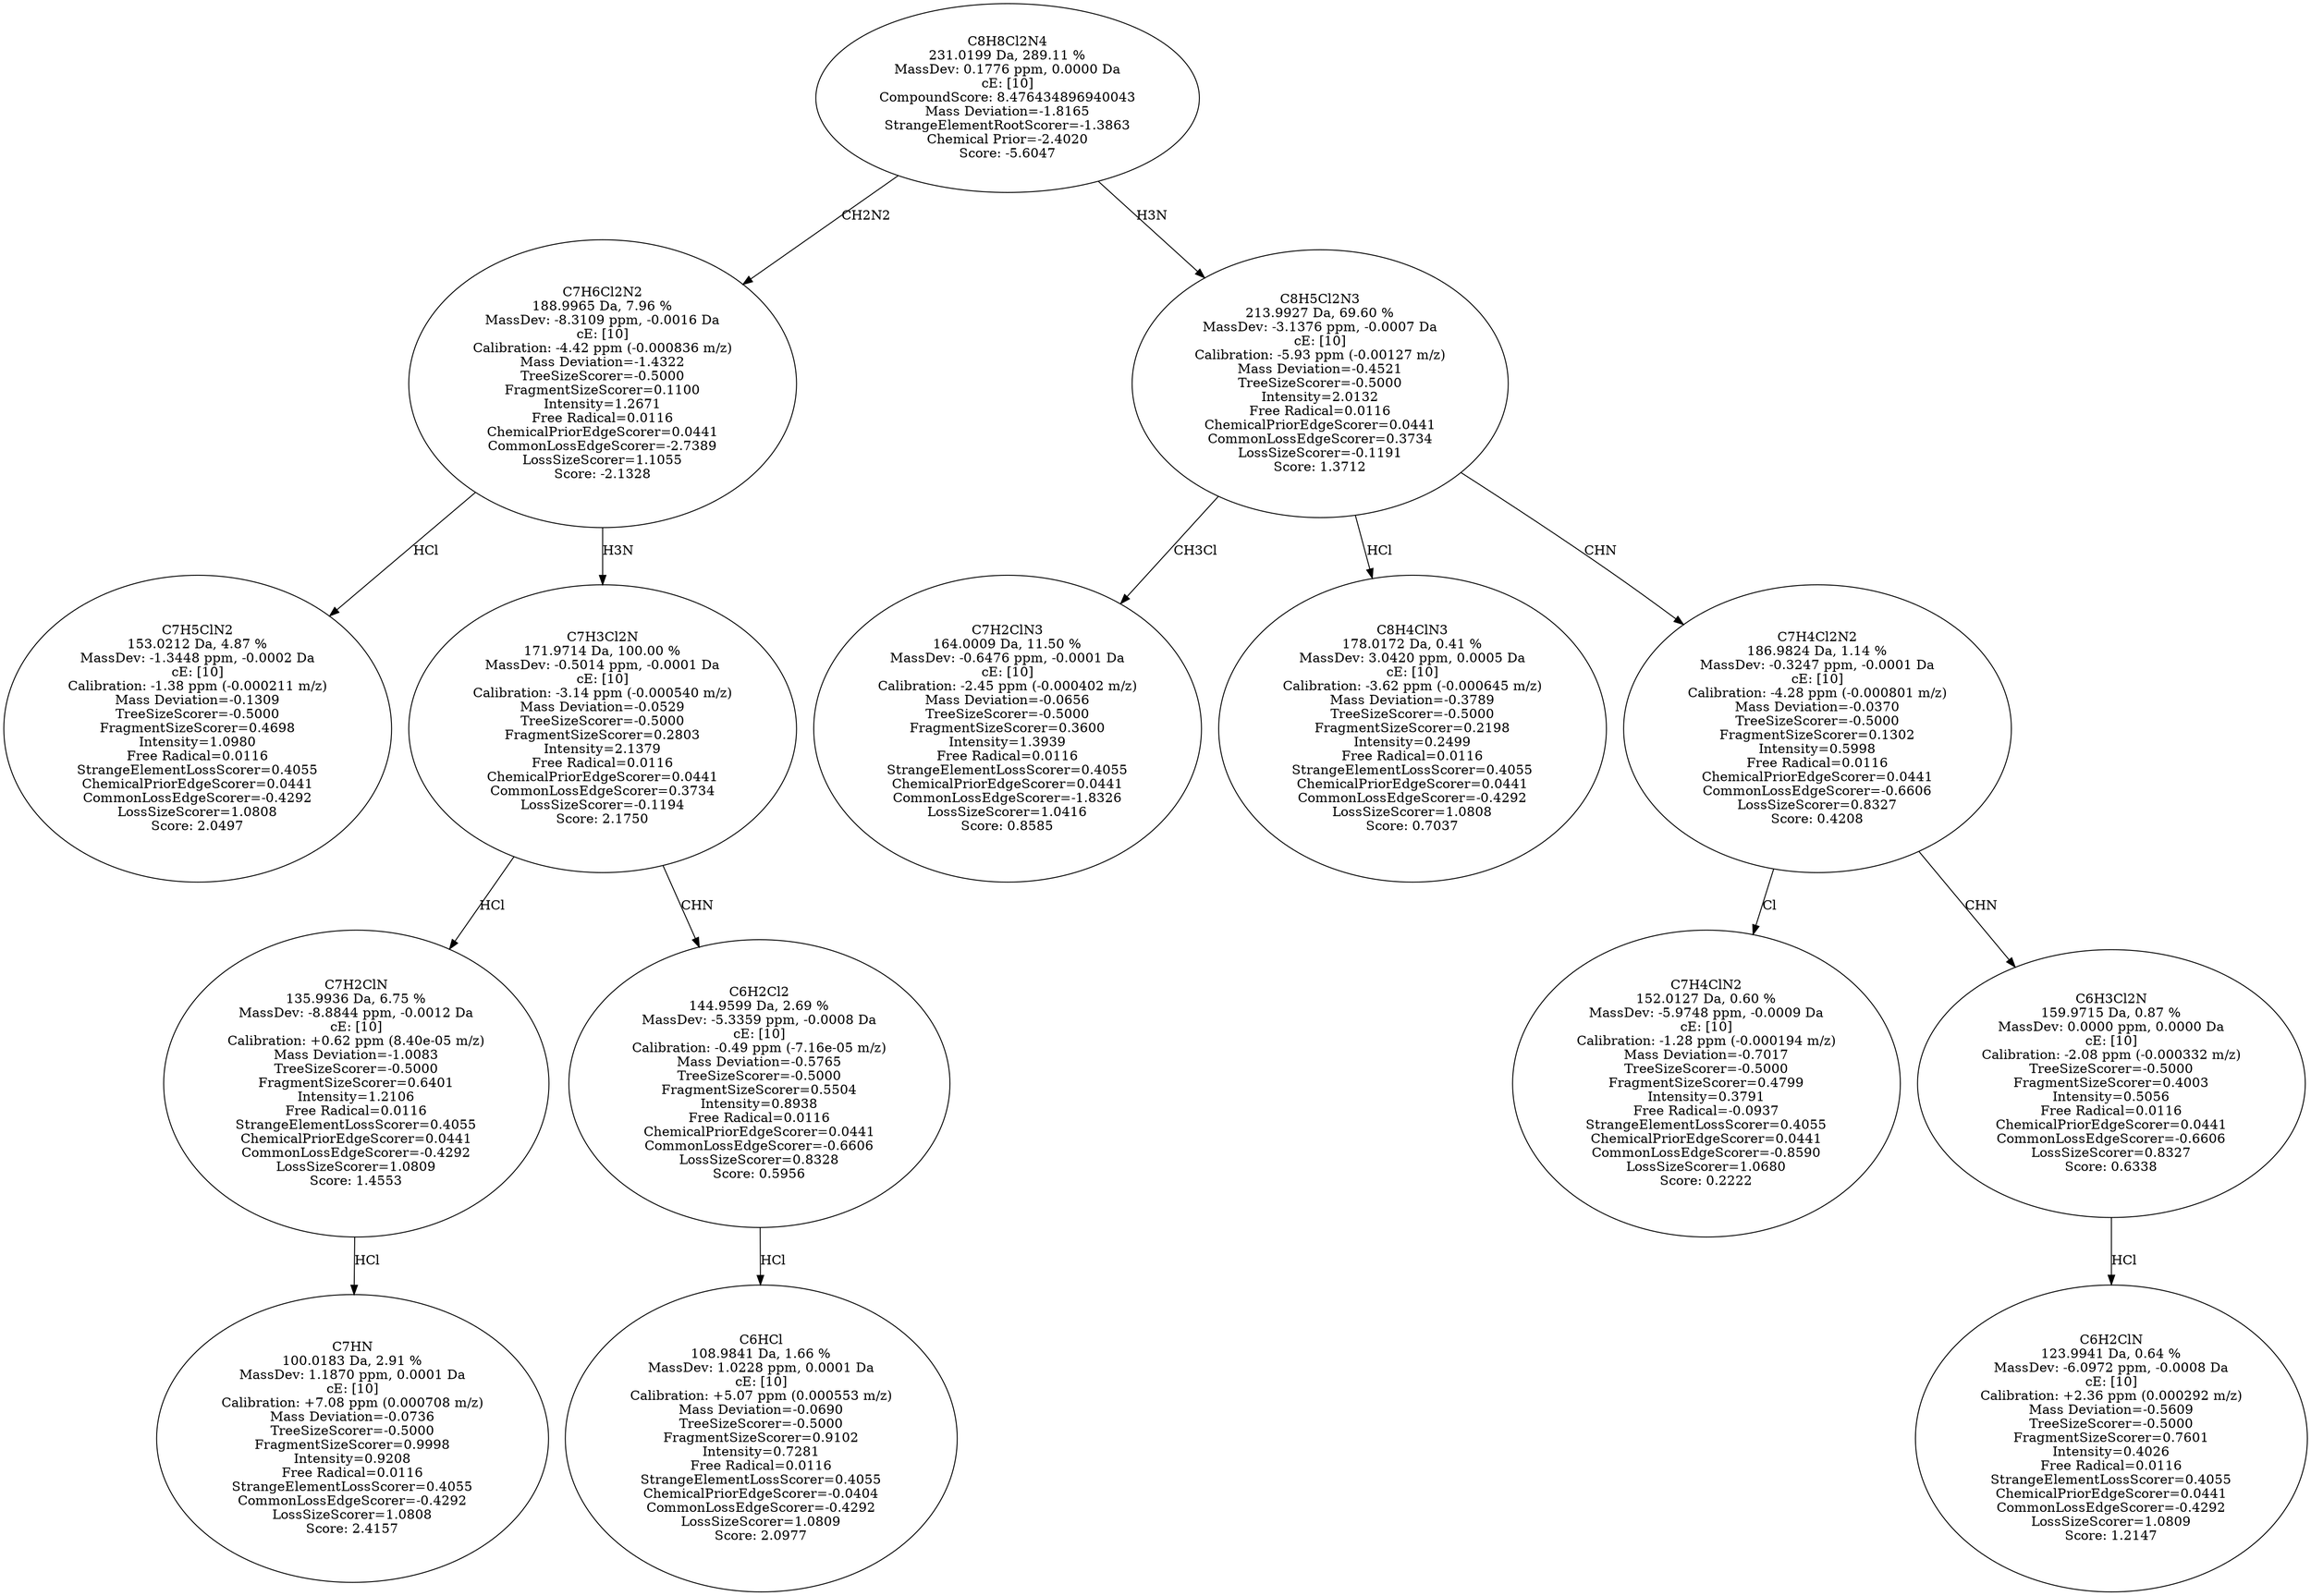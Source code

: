 strict digraph {
v1 [label="C7H5ClN2\n153.0212 Da, 4.87 %\nMassDev: -1.3448 ppm, -0.0002 Da\ncE: [10]\nCalibration: -1.38 ppm (-0.000211 m/z)\nMass Deviation=-0.1309\nTreeSizeScorer=-0.5000\nFragmentSizeScorer=0.4698\nIntensity=1.0980\nFree Radical=0.0116\nStrangeElementLossScorer=0.4055\nChemicalPriorEdgeScorer=0.0441\nCommonLossEdgeScorer=-0.4292\nLossSizeScorer=1.0808\nScore: 2.0497"];
v2 [label="C7HN\n100.0183 Da, 2.91 %\nMassDev: 1.1870 ppm, 0.0001 Da\ncE: [10]\nCalibration: +7.08 ppm (0.000708 m/z)\nMass Deviation=-0.0736\nTreeSizeScorer=-0.5000\nFragmentSizeScorer=0.9998\nIntensity=0.9208\nFree Radical=0.0116\nStrangeElementLossScorer=0.4055\nCommonLossEdgeScorer=-0.4292\nLossSizeScorer=1.0808\nScore: 2.4157"];
v3 [label="C7H2ClN\n135.9936 Da, 6.75 %\nMassDev: -8.8844 ppm, -0.0012 Da\ncE: [10]\nCalibration: +0.62 ppm (8.40e-05 m/z)\nMass Deviation=-1.0083\nTreeSizeScorer=-0.5000\nFragmentSizeScorer=0.6401\nIntensity=1.2106\nFree Radical=0.0116\nStrangeElementLossScorer=0.4055\nChemicalPriorEdgeScorer=0.0441\nCommonLossEdgeScorer=-0.4292\nLossSizeScorer=1.0809\nScore: 1.4553"];
v4 [label="C6HCl\n108.9841 Da, 1.66 %\nMassDev: 1.0228 ppm, 0.0001 Da\ncE: [10]\nCalibration: +5.07 ppm (0.000553 m/z)\nMass Deviation=-0.0690\nTreeSizeScorer=-0.5000\nFragmentSizeScorer=0.9102\nIntensity=0.7281\nFree Radical=0.0116\nStrangeElementLossScorer=0.4055\nChemicalPriorEdgeScorer=-0.0404\nCommonLossEdgeScorer=-0.4292\nLossSizeScorer=1.0809\nScore: 2.0977"];
v5 [label="C6H2Cl2\n144.9599 Da, 2.69 %\nMassDev: -5.3359 ppm, -0.0008 Da\ncE: [10]\nCalibration: -0.49 ppm (-7.16e-05 m/z)\nMass Deviation=-0.5765\nTreeSizeScorer=-0.5000\nFragmentSizeScorer=0.5504\nIntensity=0.8938\nFree Radical=0.0116\nChemicalPriorEdgeScorer=0.0441\nCommonLossEdgeScorer=-0.6606\nLossSizeScorer=0.8328\nScore: 0.5956"];
v6 [label="C7H3Cl2N\n171.9714 Da, 100.00 %\nMassDev: -0.5014 ppm, -0.0001 Da\ncE: [10]\nCalibration: -3.14 ppm (-0.000540 m/z)\nMass Deviation=-0.0529\nTreeSizeScorer=-0.5000\nFragmentSizeScorer=0.2803\nIntensity=2.1379\nFree Radical=0.0116\nChemicalPriorEdgeScorer=0.0441\nCommonLossEdgeScorer=0.3734\nLossSizeScorer=-0.1194\nScore: 2.1750"];
v7 [label="C7H6Cl2N2\n188.9965 Da, 7.96 %\nMassDev: -8.3109 ppm, -0.0016 Da\ncE: [10]\nCalibration: -4.42 ppm (-0.000836 m/z)\nMass Deviation=-1.4322\nTreeSizeScorer=-0.5000\nFragmentSizeScorer=0.1100\nIntensity=1.2671\nFree Radical=0.0116\nChemicalPriorEdgeScorer=0.0441\nCommonLossEdgeScorer=-2.7389\nLossSizeScorer=1.1055\nScore: -2.1328"];
v8 [label="C7H2ClN3\n164.0009 Da, 11.50 %\nMassDev: -0.6476 ppm, -0.0001 Da\ncE: [10]\nCalibration: -2.45 ppm (-0.000402 m/z)\nMass Deviation=-0.0656\nTreeSizeScorer=-0.5000\nFragmentSizeScorer=0.3600\nIntensity=1.3939\nFree Radical=0.0116\nStrangeElementLossScorer=0.4055\nChemicalPriorEdgeScorer=0.0441\nCommonLossEdgeScorer=-1.8326\nLossSizeScorer=1.0416\nScore: 0.8585"];
v9 [label="C8H4ClN3\n178.0172 Da, 0.41 %\nMassDev: 3.0420 ppm, 0.0005 Da\ncE: [10]\nCalibration: -3.62 ppm (-0.000645 m/z)\nMass Deviation=-0.3789\nTreeSizeScorer=-0.5000\nFragmentSizeScorer=0.2198\nIntensity=0.2499\nFree Radical=0.0116\nStrangeElementLossScorer=0.4055\nChemicalPriorEdgeScorer=0.0441\nCommonLossEdgeScorer=-0.4292\nLossSizeScorer=1.0808\nScore: 0.7037"];
v10 [label="C7H4ClN2\n152.0127 Da, 0.60 %\nMassDev: -5.9748 ppm, -0.0009 Da\ncE: [10]\nCalibration: -1.28 ppm (-0.000194 m/z)\nMass Deviation=-0.7017\nTreeSizeScorer=-0.5000\nFragmentSizeScorer=0.4799\nIntensity=0.3791\nFree Radical=-0.0937\nStrangeElementLossScorer=0.4055\nChemicalPriorEdgeScorer=0.0441\nCommonLossEdgeScorer=-0.8590\nLossSizeScorer=1.0680\nScore: 0.2222"];
v11 [label="C6H2ClN\n123.9941 Da, 0.64 %\nMassDev: -6.0972 ppm, -0.0008 Da\ncE: [10]\nCalibration: +2.36 ppm (0.000292 m/z)\nMass Deviation=-0.5609\nTreeSizeScorer=-0.5000\nFragmentSizeScorer=0.7601\nIntensity=0.4026\nFree Radical=0.0116\nStrangeElementLossScorer=0.4055\nChemicalPriorEdgeScorer=0.0441\nCommonLossEdgeScorer=-0.4292\nLossSizeScorer=1.0809\nScore: 1.2147"];
v12 [label="C6H3Cl2N\n159.9715 Da, 0.87 %\nMassDev: 0.0000 ppm, 0.0000 Da\ncE: [10]\nCalibration: -2.08 ppm (-0.000332 m/z)\nTreeSizeScorer=-0.5000\nFragmentSizeScorer=0.4003\nIntensity=0.5056\nFree Radical=0.0116\nChemicalPriorEdgeScorer=0.0441\nCommonLossEdgeScorer=-0.6606\nLossSizeScorer=0.8327\nScore: 0.6338"];
v13 [label="C7H4Cl2N2\n186.9824 Da, 1.14 %\nMassDev: -0.3247 ppm, -0.0001 Da\ncE: [10]\nCalibration: -4.28 ppm (-0.000801 m/z)\nMass Deviation=-0.0370\nTreeSizeScorer=-0.5000\nFragmentSizeScorer=0.1302\nIntensity=0.5998\nFree Radical=0.0116\nChemicalPriorEdgeScorer=0.0441\nCommonLossEdgeScorer=-0.6606\nLossSizeScorer=0.8327\nScore: 0.4208"];
v14 [label="C8H5Cl2N3\n213.9927 Da, 69.60 %\nMassDev: -3.1376 ppm, -0.0007 Da\ncE: [10]\nCalibration: -5.93 ppm (-0.00127 m/z)\nMass Deviation=-0.4521\nTreeSizeScorer=-0.5000\nIntensity=2.0132\nFree Radical=0.0116\nChemicalPriorEdgeScorer=0.0441\nCommonLossEdgeScorer=0.3734\nLossSizeScorer=-0.1191\nScore: 1.3712"];
v15 [label="C8H8Cl2N4\n231.0199 Da, 289.11 %\nMassDev: 0.1776 ppm, 0.0000 Da\ncE: [10]\nCompoundScore: 8.476434896940043\nMass Deviation=-1.8165\nStrangeElementRootScorer=-1.3863\nChemical Prior=-2.4020\nScore: -5.6047"];
v7 -> v1 [label="HCl"];
v3 -> v2 [label="HCl"];
v6 -> v3 [label="HCl"];
v5 -> v4 [label="HCl"];
v6 -> v5 [label="CHN"];
v7 -> v6 [label="H3N"];
v15 -> v7 [label="CH2N2"];
v14 -> v8 [label="CH3Cl"];
v14 -> v9 [label="HCl"];
v13 -> v10 [label="Cl"];
v12 -> v11 [label="HCl"];
v13 -> v12 [label="CHN"];
v14 -> v13 [label="CHN"];
v15 -> v14 [label="H3N"];
}
